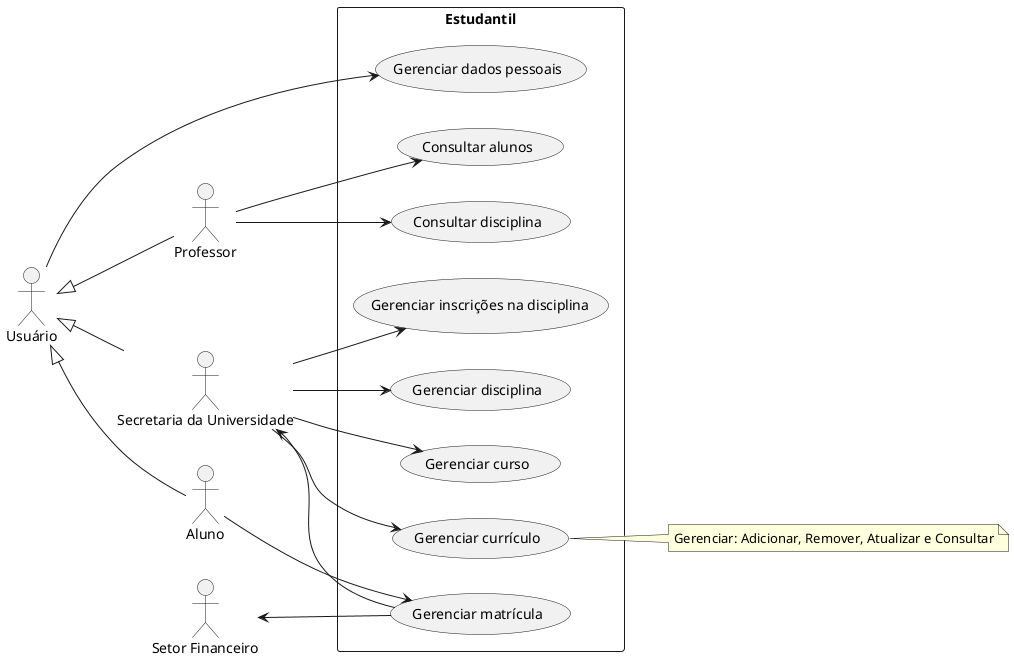@startuml

left to right direction

actor "Usuário" as User
actor Aluno as A
actor Professor as P
actor "Secretaria da Universidade" as SU
actor "Setor Financeiro" as F

rectangle Estudantil {
usecase "Gerenciar currículo" as UC1
usecase "Gerenciar matrícula" as UC2
usecase "Consultar disciplina" as UC3
usecase "Gerenciar disciplina" as UC4
usecase "Gerenciar curso" as UC5
usecase "Gerenciar inscrições na disciplina" as UC6
usecase "Consultar alunos" as UC7
usecase "Gerenciar dados pessoais" as UC8
}

User <|-- A
User <|-- P
User <|-- SU

User --> UC8

SU --> UC1
SU --> UC4
SU --> UC5
SU --> UC6

A --> UC2
SU <-- UC2
F <-- UC2

P --> UC7
P --> UC3

note right of UC1
    Gerenciar: Adicionar, Remover, Atualizar e Consultar
end note

@enduml